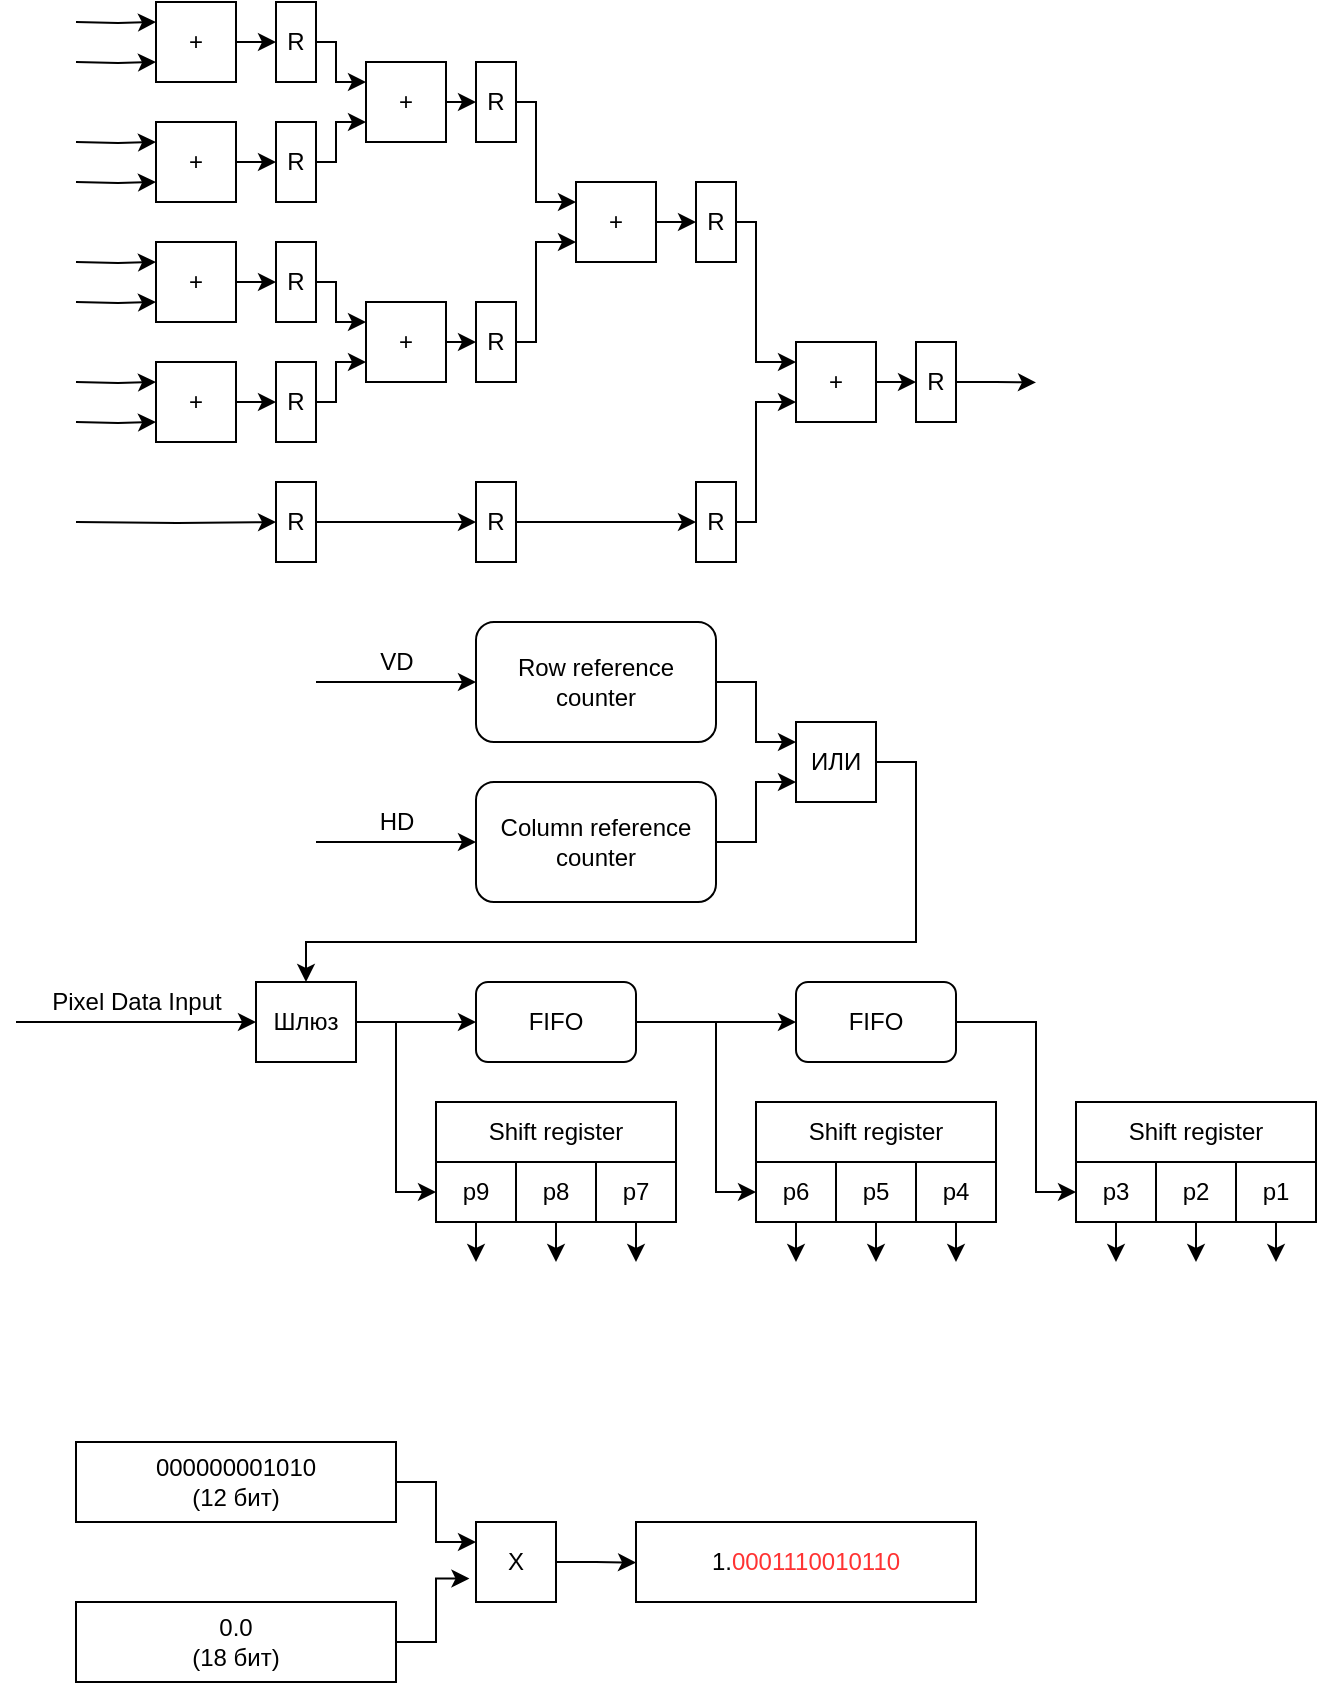 <mxfile version="14.6.13" type="device"><diagram id="Kc0Ky_fjU_h_sNgVRoRw" name="Page-1"><mxGraphModel dx="813" dy="426" grid="1" gridSize="10" guides="1" tooltips="1" connect="1" arrows="1" fold="1" page="1" pageScale="1" pageWidth="850" pageHeight="1100" math="0" shadow="0"><root><mxCell id="0"/><mxCell id="1" parent="0"/><mxCell id="FEkQx6cz0m7cVbZgrcC_-4" style="edgeStyle=orthogonalEdgeStyle;rounded=0;orthogonalLoop=1;jettySize=auto;html=1;exitX=0;exitY=0.5;exitDx=0;exitDy=0;startArrow=classic;startFill=1;endArrow=none;endFill=0;" edge="1" parent="1" source="FEkQx6cz0m7cVbZgrcC_-2"><mxGeometry relative="1" as="geometry"><mxPoint x="160" y="380" as="targetPoint"/></mxGeometry></mxCell><mxCell id="FEkQx6cz0m7cVbZgrcC_-8" style="edgeStyle=orthogonalEdgeStyle;rounded=0;orthogonalLoop=1;jettySize=auto;html=1;exitX=1;exitY=0.5;exitDx=0;exitDy=0;startArrow=none;startFill=0;endArrow=classic;endFill=1;entryX=0;entryY=0.25;entryDx=0;entryDy=0;" edge="1" parent="1" source="FEkQx6cz0m7cVbZgrcC_-2" target="FEkQx6cz0m7cVbZgrcC_-10"><mxGeometry relative="1" as="geometry"><mxPoint x="480" y="380" as="targetPoint"/><Array as="points"><mxPoint x="380" y="380"/><mxPoint x="380" y="410"/></Array></mxGeometry></mxCell><mxCell id="FEkQx6cz0m7cVbZgrcC_-2" value="Row reference counter" style="rounded=1;whiteSpace=wrap;html=1;" vertex="1" parent="1"><mxGeometry x="240" y="350" width="120" height="60" as="geometry"/></mxCell><mxCell id="FEkQx6cz0m7cVbZgrcC_-5" style="edgeStyle=orthogonalEdgeStyle;rounded=0;orthogonalLoop=1;jettySize=auto;html=1;exitX=0;exitY=0.5;exitDx=0;exitDy=0;startArrow=classic;startFill=1;endArrow=none;endFill=0;" edge="1" parent="1" source="FEkQx6cz0m7cVbZgrcC_-3"><mxGeometry relative="1" as="geometry"><mxPoint x="160" y="460" as="targetPoint"/></mxGeometry></mxCell><mxCell id="FEkQx6cz0m7cVbZgrcC_-9" style="edgeStyle=orthogonalEdgeStyle;rounded=0;orthogonalLoop=1;jettySize=auto;html=1;exitX=1;exitY=0.5;exitDx=0;exitDy=0;startArrow=none;startFill=0;endArrow=classic;endFill=1;entryX=0;entryY=0.75;entryDx=0;entryDy=0;" edge="1" parent="1" source="FEkQx6cz0m7cVbZgrcC_-3" target="FEkQx6cz0m7cVbZgrcC_-10"><mxGeometry relative="1" as="geometry"><mxPoint x="480" y="460" as="targetPoint"/></mxGeometry></mxCell><mxCell id="FEkQx6cz0m7cVbZgrcC_-3" value="Column reference counter" style="rounded=1;whiteSpace=wrap;html=1;" vertex="1" parent="1"><mxGeometry x="240" y="430" width="120" height="60" as="geometry"/></mxCell><mxCell id="FEkQx6cz0m7cVbZgrcC_-6" value="VD" style="text;html=1;align=center;verticalAlign=middle;resizable=0;points=[];autosize=1;strokeColor=none;" vertex="1" parent="1"><mxGeometry x="185" y="360" width="30" height="20" as="geometry"/></mxCell><mxCell id="FEkQx6cz0m7cVbZgrcC_-7" value="HD" style="text;html=1;align=center;verticalAlign=middle;resizable=0;points=[];autosize=1;strokeColor=none;" vertex="1" parent="1"><mxGeometry x="185" y="440" width="30" height="20" as="geometry"/></mxCell><mxCell id="FEkQx6cz0m7cVbZgrcC_-11" style="edgeStyle=orthogonalEdgeStyle;rounded=0;orthogonalLoop=1;jettySize=auto;html=1;exitX=1;exitY=0.5;exitDx=0;exitDy=0;startArrow=none;startFill=0;endArrow=classic;endFill=1;entryX=0.5;entryY=0;entryDx=0;entryDy=0;" edge="1" parent="1" source="FEkQx6cz0m7cVbZgrcC_-10" target="FEkQx6cz0m7cVbZgrcC_-48"><mxGeometry relative="1" as="geometry"><mxPoint x="400" y="345.143" as="targetPoint"/><Array as="points"><mxPoint x="460" y="420"/><mxPoint x="460" y="510"/><mxPoint x="155" y="510"/></Array></mxGeometry></mxCell><mxCell id="FEkQx6cz0m7cVbZgrcC_-10" value="ИЛИ" style="whiteSpace=wrap;html=1;aspect=fixed;" vertex="1" parent="1"><mxGeometry x="400" y="400" width="40" height="40" as="geometry"/></mxCell><mxCell id="FEkQx6cz0m7cVbZgrcC_-15" style="edgeStyle=orthogonalEdgeStyle;rounded=0;orthogonalLoop=1;jettySize=auto;html=1;exitX=1;exitY=0.5;exitDx=0;exitDy=0;entryX=0;entryY=0.5;entryDx=0;entryDy=0;startArrow=none;startFill=0;endArrow=classic;endFill=1;" edge="1" parent="1" source="FEkQx6cz0m7cVbZgrcC_-13" target="FEkQx6cz0m7cVbZgrcC_-14"><mxGeometry relative="1" as="geometry"/></mxCell><mxCell id="FEkQx6cz0m7cVbZgrcC_-44" style="edgeStyle=orthogonalEdgeStyle;rounded=0;orthogonalLoop=1;jettySize=auto;html=1;exitX=1;exitY=0.5;exitDx=0;exitDy=0;entryX=0;entryY=0.5;entryDx=0;entryDy=0;startArrow=none;startFill=0;endArrow=classic;endFill=1;" edge="1" parent="1" source="FEkQx6cz0m7cVbZgrcC_-13" target="FEkQx6cz0m7cVbZgrcC_-29"><mxGeometry relative="1" as="geometry"><Array as="points"><mxPoint x="360" y="550"/><mxPoint x="360" y="635"/></Array></mxGeometry></mxCell><mxCell id="FEkQx6cz0m7cVbZgrcC_-13" value="FIFO" style="rounded=1;whiteSpace=wrap;html=1;" vertex="1" parent="1"><mxGeometry x="240" y="530" width="80" height="40" as="geometry"/></mxCell><mxCell id="FEkQx6cz0m7cVbZgrcC_-16" style="edgeStyle=orthogonalEdgeStyle;rounded=0;orthogonalLoop=1;jettySize=auto;html=1;exitX=1;exitY=0.5;exitDx=0;exitDy=0;startArrow=none;startFill=0;endArrow=classic;endFill=1;entryX=0;entryY=0.75;entryDx=0;entryDy=0;" edge="1" parent="1" source="FEkQx6cz0m7cVbZgrcC_-14" target="FEkQx6cz0m7cVbZgrcC_-17"><mxGeometry relative="1" as="geometry"><mxPoint x="520" y="610" as="targetPoint"/><Array as="points"><mxPoint x="520" y="550"/><mxPoint x="520" y="635"/></Array></mxGeometry></mxCell><mxCell id="FEkQx6cz0m7cVbZgrcC_-14" value="FIFO" style="rounded=1;whiteSpace=wrap;html=1;" vertex="1" parent="1"><mxGeometry x="400" y="530" width="80" height="40" as="geometry"/></mxCell><mxCell id="FEkQx6cz0m7cVbZgrcC_-17" value="" style="rounded=0;whiteSpace=wrap;html=1;" vertex="1" parent="1"><mxGeometry x="540" y="590" width="120" height="60" as="geometry"/></mxCell><mxCell id="FEkQx6cz0m7cVbZgrcC_-22" value="" style="group" vertex="1" connectable="0" parent="1"><mxGeometry x="540" y="590" width="120" height="60" as="geometry"/></mxCell><mxCell id="FEkQx6cz0m7cVbZgrcC_-18" value="Shift register" style="rounded=0;whiteSpace=wrap;html=1;" vertex="1" parent="FEkQx6cz0m7cVbZgrcC_-22"><mxGeometry width="120" height="30" as="geometry"/></mxCell><mxCell id="FEkQx6cz0m7cVbZgrcC_-19" value="p3" style="rounded=0;whiteSpace=wrap;html=1;" vertex="1" parent="FEkQx6cz0m7cVbZgrcC_-22"><mxGeometry y="30" width="40" height="30" as="geometry"/></mxCell><mxCell id="FEkQx6cz0m7cVbZgrcC_-20" value="p2" style="rounded=0;whiteSpace=wrap;html=1;" vertex="1" parent="FEkQx6cz0m7cVbZgrcC_-22"><mxGeometry x="40" y="30" width="40" height="30" as="geometry"/></mxCell><mxCell id="FEkQx6cz0m7cVbZgrcC_-21" value="p1" style="rounded=0;whiteSpace=wrap;html=1;" vertex="1" parent="FEkQx6cz0m7cVbZgrcC_-22"><mxGeometry x="80" y="30" width="40" height="30" as="geometry"/></mxCell><mxCell id="FEkQx6cz0m7cVbZgrcC_-23" style="edgeStyle=orthogonalEdgeStyle;rounded=0;orthogonalLoop=1;jettySize=auto;html=1;exitX=0.5;exitY=1;exitDx=0;exitDy=0;startArrow=none;startFill=0;endArrow=classic;endFill=1;" edge="1" parent="1" source="FEkQx6cz0m7cVbZgrcC_-19"><mxGeometry relative="1" as="geometry"><mxPoint x="560" y="670" as="targetPoint"/></mxGeometry></mxCell><mxCell id="FEkQx6cz0m7cVbZgrcC_-24" style="edgeStyle=orthogonalEdgeStyle;rounded=0;orthogonalLoop=1;jettySize=auto;html=1;exitX=0.5;exitY=1;exitDx=0;exitDy=0;startArrow=none;startFill=0;endArrow=classic;endFill=1;" edge="1" parent="1" source="FEkQx6cz0m7cVbZgrcC_-20"><mxGeometry relative="1" as="geometry"><mxPoint x="600" y="670" as="targetPoint"/></mxGeometry></mxCell><mxCell id="FEkQx6cz0m7cVbZgrcC_-25" style="edgeStyle=orthogonalEdgeStyle;rounded=0;orthogonalLoop=1;jettySize=auto;html=1;exitX=0.5;exitY=1;exitDx=0;exitDy=0;startArrow=none;startFill=0;endArrow=classic;endFill=1;" edge="1" parent="1" source="FEkQx6cz0m7cVbZgrcC_-21"><mxGeometry relative="1" as="geometry"><mxPoint x="640" y="670" as="targetPoint"/></mxGeometry></mxCell><mxCell id="FEkQx6cz0m7cVbZgrcC_-26" value="" style="rounded=0;whiteSpace=wrap;html=1;" vertex="1" parent="1"><mxGeometry x="380" y="590" width="120" height="60" as="geometry"/></mxCell><mxCell id="FEkQx6cz0m7cVbZgrcC_-27" value="" style="group" vertex="1" connectable="0" parent="1"><mxGeometry x="380" y="590" width="120" height="60" as="geometry"/></mxCell><mxCell id="FEkQx6cz0m7cVbZgrcC_-28" value="Shift register" style="rounded=0;whiteSpace=wrap;html=1;" vertex="1" parent="FEkQx6cz0m7cVbZgrcC_-27"><mxGeometry width="120" height="30" as="geometry"/></mxCell><mxCell id="FEkQx6cz0m7cVbZgrcC_-29" value="p6" style="rounded=0;whiteSpace=wrap;html=1;" vertex="1" parent="FEkQx6cz0m7cVbZgrcC_-27"><mxGeometry y="30" width="40" height="30" as="geometry"/></mxCell><mxCell id="FEkQx6cz0m7cVbZgrcC_-30" value="p5" style="rounded=0;whiteSpace=wrap;html=1;" vertex="1" parent="FEkQx6cz0m7cVbZgrcC_-27"><mxGeometry x="40" y="30" width="40" height="30" as="geometry"/></mxCell><mxCell id="FEkQx6cz0m7cVbZgrcC_-31" value="p4" style="rounded=0;whiteSpace=wrap;html=1;" vertex="1" parent="FEkQx6cz0m7cVbZgrcC_-27"><mxGeometry x="80" y="30" width="40" height="30" as="geometry"/></mxCell><mxCell id="FEkQx6cz0m7cVbZgrcC_-32" style="edgeStyle=orthogonalEdgeStyle;rounded=0;orthogonalLoop=1;jettySize=auto;html=1;exitX=0.5;exitY=1;exitDx=0;exitDy=0;startArrow=none;startFill=0;endArrow=classic;endFill=1;" edge="1" parent="1" source="FEkQx6cz0m7cVbZgrcC_-29"><mxGeometry relative="1" as="geometry"><mxPoint x="400" y="670" as="targetPoint"/></mxGeometry></mxCell><mxCell id="FEkQx6cz0m7cVbZgrcC_-33" style="edgeStyle=orthogonalEdgeStyle;rounded=0;orthogonalLoop=1;jettySize=auto;html=1;exitX=0.5;exitY=1;exitDx=0;exitDy=0;startArrow=none;startFill=0;endArrow=classic;endFill=1;" edge="1" parent="1" source="FEkQx6cz0m7cVbZgrcC_-30"><mxGeometry relative="1" as="geometry"><mxPoint x="440" y="670" as="targetPoint"/></mxGeometry></mxCell><mxCell id="FEkQx6cz0m7cVbZgrcC_-34" style="edgeStyle=orthogonalEdgeStyle;rounded=0;orthogonalLoop=1;jettySize=auto;html=1;exitX=0.5;exitY=1;exitDx=0;exitDy=0;startArrow=none;startFill=0;endArrow=classic;endFill=1;" edge="1" parent="1" source="FEkQx6cz0m7cVbZgrcC_-31"><mxGeometry relative="1" as="geometry"><mxPoint x="480" y="670" as="targetPoint"/></mxGeometry></mxCell><mxCell id="FEkQx6cz0m7cVbZgrcC_-35" value="" style="rounded=0;whiteSpace=wrap;html=1;" vertex="1" parent="1"><mxGeometry x="220" y="590" width="120" height="60" as="geometry"/></mxCell><mxCell id="FEkQx6cz0m7cVbZgrcC_-36" value="" style="group" vertex="1" connectable="0" parent="1"><mxGeometry x="220" y="590" width="120" height="60" as="geometry"/></mxCell><mxCell id="FEkQx6cz0m7cVbZgrcC_-37" value="Shift register" style="rounded=0;whiteSpace=wrap;html=1;" vertex="1" parent="FEkQx6cz0m7cVbZgrcC_-36"><mxGeometry width="120" height="30" as="geometry"/></mxCell><mxCell id="FEkQx6cz0m7cVbZgrcC_-38" value="p9" style="rounded=0;whiteSpace=wrap;html=1;" vertex="1" parent="FEkQx6cz0m7cVbZgrcC_-36"><mxGeometry y="30" width="40" height="30" as="geometry"/></mxCell><mxCell id="FEkQx6cz0m7cVbZgrcC_-39" value="p8" style="rounded=0;whiteSpace=wrap;html=1;" vertex="1" parent="FEkQx6cz0m7cVbZgrcC_-36"><mxGeometry x="40" y="30" width="40" height="30" as="geometry"/></mxCell><mxCell id="FEkQx6cz0m7cVbZgrcC_-40" value="p7" style="rounded=0;whiteSpace=wrap;html=1;" vertex="1" parent="FEkQx6cz0m7cVbZgrcC_-36"><mxGeometry x="80" y="30" width="40" height="30" as="geometry"/></mxCell><mxCell id="FEkQx6cz0m7cVbZgrcC_-41" style="edgeStyle=orthogonalEdgeStyle;rounded=0;orthogonalLoop=1;jettySize=auto;html=1;exitX=0.5;exitY=1;exitDx=0;exitDy=0;startArrow=none;startFill=0;endArrow=classic;endFill=1;" edge="1" parent="1" source="FEkQx6cz0m7cVbZgrcC_-38"><mxGeometry relative="1" as="geometry"><mxPoint x="240" y="670" as="targetPoint"/></mxGeometry></mxCell><mxCell id="FEkQx6cz0m7cVbZgrcC_-42" style="edgeStyle=orthogonalEdgeStyle;rounded=0;orthogonalLoop=1;jettySize=auto;html=1;exitX=0.5;exitY=1;exitDx=0;exitDy=0;startArrow=none;startFill=0;endArrow=classic;endFill=1;" edge="1" parent="1" source="FEkQx6cz0m7cVbZgrcC_-39"><mxGeometry relative="1" as="geometry"><mxPoint x="280" y="670" as="targetPoint"/></mxGeometry></mxCell><mxCell id="FEkQx6cz0m7cVbZgrcC_-43" style="edgeStyle=orthogonalEdgeStyle;rounded=0;orthogonalLoop=1;jettySize=auto;html=1;exitX=0.5;exitY=1;exitDx=0;exitDy=0;startArrow=none;startFill=0;endArrow=classic;endFill=1;" edge="1" parent="1" source="FEkQx6cz0m7cVbZgrcC_-40"><mxGeometry relative="1" as="geometry"><mxPoint x="320" y="670" as="targetPoint"/></mxGeometry></mxCell><mxCell id="FEkQx6cz0m7cVbZgrcC_-45" value="" style="endArrow=classic;html=1;entryX=0;entryY=0.5;entryDx=0;entryDy=0;" edge="1" parent="1" target="FEkQx6cz0m7cVbZgrcC_-13"><mxGeometry width="50" height="50" relative="1" as="geometry"><mxPoint x="170" y="550" as="sourcePoint"/><mxPoint x="290" y="560" as="targetPoint"/></mxGeometry></mxCell><mxCell id="FEkQx6cz0m7cVbZgrcC_-46" value="" style="endArrow=classic;html=1;entryX=0;entryY=0.5;entryDx=0;entryDy=0;rounded=0;" edge="1" parent="1" target="FEkQx6cz0m7cVbZgrcC_-38"><mxGeometry width="50" height="50" relative="1" as="geometry"><mxPoint x="200" y="550" as="sourcePoint"/><mxPoint x="290" y="560" as="targetPoint"/><Array as="points"><mxPoint x="200" y="635"/></Array></mxGeometry></mxCell><mxCell id="FEkQx6cz0m7cVbZgrcC_-47" value="Pixel Data Input" style="text;html=1;align=center;verticalAlign=middle;resizable=0;points=[];autosize=1;strokeColor=none;" vertex="1" parent="1"><mxGeometry x="20" y="530" width="100" height="20" as="geometry"/></mxCell><mxCell id="FEkQx6cz0m7cVbZgrcC_-48" value="Шлюз" style="rounded=0;whiteSpace=wrap;html=1;" vertex="1" parent="1"><mxGeometry x="130" y="530" width="50" height="40" as="geometry"/></mxCell><mxCell id="FEkQx6cz0m7cVbZgrcC_-49" value="" style="endArrow=classic;html=1;entryX=0;entryY=0.5;entryDx=0;entryDy=0;" edge="1" parent="1" target="FEkQx6cz0m7cVbZgrcC_-48"><mxGeometry width="50" height="50" relative="1" as="geometry"><mxPoint x="10" y="550" as="sourcePoint"/><mxPoint x="280" y="480" as="targetPoint"/></mxGeometry></mxCell><mxCell id="FEkQx6cz0m7cVbZgrcC_-54" style="edgeStyle=orthogonalEdgeStyle;rounded=0;orthogonalLoop=1;jettySize=auto;html=1;exitX=0;exitY=0.25;exitDx=0;exitDy=0;startArrow=none;startFill=0;endArrow=classic;endFill=1;entryX=0;entryY=0.25;entryDx=0;entryDy=0;" edge="1" parent="1" target="FEkQx6cz0m7cVbZgrcC_-50"><mxGeometry relative="1" as="geometry"><mxPoint x="40" y="50" as="sourcePoint"/></mxGeometry></mxCell><mxCell id="FEkQx6cz0m7cVbZgrcC_-55" style="edgeStyle=orthogonalEdgeStyle;rounded=0;orthogonalLoop=1;jettySize=auto;html=1;exitX=0;exitY=0.75;exitDx=0;exitDy=0;startArrow=none;startFill=0;endArrow=classic;endFill=1;entryX=0;entryY=0.75;entryDx=0;entryDy=0;" edge="1" parent="1" target="FEkQx6cz0m7cVbZgrcC_-50"><mxGeometry relative="1" as="geometry"><mxPoint x="40" y="70" as="sourcePoint"/></mxGeometry></mxCell><mxCell id="FEkQx6cz0m7cVbZgrcC_-64" style="edgeStyle=orthogonalEdgeStyle;rounded=0;orthogonalLoop=1;jettySize=auto;html=1;exitX=1;exitY=0.5;exitDx=0;exitDy=0;startArrow=none;startFill=0;endArrow=classic;endFill=1;entryX=0;entryY=0.5;entryDx=0;entryDy=0;" edge="1" parent="1" source="FEkQx6cz0m7cVbZgrcC_-50" target="FEkQx6cz0m7cVbZgrcC_-65"><mxGeometry relative="1" as="geometry"><mxPoint x="140" y="60" as="targetPoint"/></mxGeometry></mxCell><mxCell id="FEkQx6cz0m7cVbZgrcC_-50" value="+" style="rounded=0;whiteSpace=wrap;html=1;" vertex="1" parent="1"><mxGeometry x="80" y="40" width="40" height="40" as="geometry"/></mxCell><mxCell id="FEkQx6cz0m7cVbZgrcC_-58" style="edgeStyle=orthogonalEdgeStyle;rounded=0;orthogonalLoop=1;jettySize=auto;html=1;exitX=0;exitY=0.25;exitDx=0;exitDy=0;startArrow=none;startFill=0;endArrow=classic;endFill=1;entryX=0;entryY=0.25;entryDx=0;entryDy=0;" edge="1" parent="1" target="FEkQx6cz0m7cVbZgrcC_-51"><mxGeometry relative="1" as="geometry"><mxPoint x="40" y="110" as="sourcePoint"/></mxGeometry></mxCell><mxCell id="FEkQx6cz0m7cVbZgrcC_-59" style="edgeStyle=orthogonalEdgeStyle;rounded=0;orthogonalLoop=1;jettySize=auto;html=1;exitX=0;exitY=0.75;exitDx=0;exitDy=0;startArrow=none;startFill=0;endArrow=classic;endFill=1;entryX=0;entryY=0.75;entryDx=0;entryDy=0;" edge="1" parent="1" target="FEkQx6cz0m7cVbZgrcC_-51"><mxGeometry relative="1" as="geometry"><mxPoint x="40" y="130" as="sourcePoint"/></mxGeometry></mxCell><mxCell id="FEkQx6cz0m7cVbZgrcC_-71" style="edgeStyle=orthogonalEdgeStyle;rounded=0;orthogonalLoop=1;jettySize=auto;html=1;exitX=1;exitY=0.5;exitDx=0;exitDy=0;entryX=0;entryY=0.5;entryDx=0;entryDy=0;startArrow=none;startFill=0;endArrow=classic;endFill=1;" edge="1" parent="1" source="FEkQx6cz0m7cVbZgrcC_-51" target="FEkQx6cz0m7cVbZgrcC_-66"><mxGeometry relative="1" as="geometry"/></mxCell><mxCell id="FEkQx6cz0m7cVbZgrcC_-51" value="+" style="rounded=0;whiteSpace=wrap;html=1;" vertex="1" parent="1"><mxGeometry x="80" y="100" width="40" height="40" as="geometry"/></mxCell><mxCell id="FEkQx6cz0m7cVbZgrcC_-60" style="edgeStyle=orthogonalEdgeStyle;rounded=0;orthogonalLoop=1;jettySize=auto;html=1;exitX=0;exitY=0.25;exitDx=0;exitDy=0;startArrow=none;startFill=0;endArrow=classic;endFill=1;entryX=0;entryY=0.25;entryDx=0;entryDy=0;" edge="1" parent="1" target="FEkQx6cz0m7cVbZgrcC_-52"><mxGeometry relative="1" as="geometry"><mxPoint x="40" y="170" as="sourcePoint"/></mxGeometry></mxCell><mxCell id="FEkQx6cz0m7cVbZgrcC_-61" style="edgeStyle=orthogonalEdgeStyle;rounded=0;orthogonalLoop=1;jettySize=auto;html=1;exitX=0;exitY=0.75;exitDx=0;exitDy=0;startArrow=none;startFill=0;endArrow=classic;endFill=1;entryX=0;entryY=0.75;entryDx=0;entryDy=0;" edge="1" parent="1" target="FEkQx6cz0m7cVbZgrcC_-52"><mxGeometry relative="1" as="geometry"><mxPoint x="40" y="190" as="sourcePoint"/></mxGeometry></mxCell><mxCell id="FEkQx6cz0m7cVbZgrcC_-72" style="edgeStyle=orthogonalEdgeStyle;rounded=0;orthogonalLoop=1;jettySize=auto;html=1;exitX=1;exitY=0.5;exitDx=0;exitDy=0;entryX=0;entryY=0.5;entryDx=0;entryDy=0;startArrow=none;startFill=0;endArrow=classic;endFill=1;" edge="1" parent="1" source="FEkQx6cz0m7cVbZgrcC_-52" target="FEkQx6cz0m7cVbZgrcC_-67"><mxGeometry relative="1" as="geometry"/></mxCell><mxCell id="FEkQx6cz0m7cVbZgrcC_-52" value="+" style="rounded=0;whiteSpace=wrap;html=1;" vertex="1" parent="1"><mxGeometry x="80" y="160" width="40" height="40" as="geometry"/></mxCell><mxCell id="FEkQx6cz0m7cVbZgrcC_-62" style="edgeStyle=orthogonalEdgeStyle;rounded=0;orthogonalLoop=1;jettySize=auto;html=1;exitX=0;exitY=0.25;exitDx=0;exitDy=0;startArrow=none;startFill=0;endArrow=classic;endFill=1;entryX=0;entryY=0.25;entryDx=0;entryDy=0;" edge="1" parent="1" target="FEkQx6cz0m7cVbZgrcC_-53"><mxGeometry relative="1" as="geometry"><mxPoint x="40" y="230" as="sourcePoint"/></mxGeometry></mxCell><mxCell id="FEkQx6cz0m7cVbZgrcC_-63" style="edgeStyle=orthogonalEdgeStyle;rounded=0;orthogonalLoop=1;jettySize=auto;html=1;exitX=0;exitY=0.75;exitDx=0;exitDy=0;startArrow=none;startFill=0;endArrow=classic;endFill=1;entryX=0;entryY=0.75;entryDx=0;entryDy=0;" edge="1" parent="1" target="FEkQx6cz0m7cVbZgrcC_-53"><mxGeometry relative="1" as="geometry"><mxPoint x="40" y="250" as="sourcePoint"/></mxGeometry></mxCell><mxCell id="FEkQx6cz0m7cVbZgrcC_-74" style="edgeStyle=orthogonalEdgeStyle;rounded=0;orthogonalLoop=1;jettySize=auto;html=1;exitX=1;exitY=0.5;exitDx=0;exitDy=0;entryX=0;entryY=0.5;entryDx=0;entryDy=0;startArrow=none;startFill=0;endArrow=classic;endFill=1;" edge="1" parent="1" source="FEkQx6cz0m7cVbZgrcC_-53" target="FEkQx6cz0m7cVbZgrcC_-68"><mxGeometry relative="1" as="geometry"/></mxCell><mxCell id="FEkQx6cz0m7cVbZgrcC_-53" value="+" style="rounded=0;whiteSpace=wrap;html=1;" vertex="1" parent="1"><mxGeometry x="80" y="220" width="40" height="40" as="geometry"/></mxCell><mxCell id="FEkQx6cz0m7cVbZgrcC_-91" style="edgeStyle=orthogonalEdgeStyle;rounded=0;orthogonalLoop=1;jettySize=auto;html=1;exitX=1;exitY=0.5;exitDx=0;exitDy=0;entryX=0;entryY=0.25;entryDx=0;entryDy=0;startArrow=none;startFill=0;endArrow=classic;endFill=1;" edge="1" parent="1" source="FEkQx6cz0m7cVbZgrcC_-65" target="FEkQx6cz0m7cVbZgrcC_-78"><mxGeometry relative="1" as="geometry"><Array as="points"><mxPoint x="170" y="60"/><mxPoint x="170" y="80"/></Array></mxGeometry></mxCell><mxCell id="FEkQx6cz0m7cVbZgrcC_-65" value="R" style="whiteSpace=wrap;html=1;" vertex="1" parent="1"><mxGeometry x="140" y="40" width="20" height="40" as="geometry"/></mxCell><mxCell id="FEkQx6cz0m7cVbZgrcC_-90" style="edgeStyle=orthogonalEdgeStyle;rounded=0;orthogonalLoop=1;jettySize=auto;html=1;exitX=1;exitY=0.5;exitDx=0;exitDy=0;entryX=0;entryY=0.75;entryDx=0;entryDy=0;startArrow=none;startFill=0;endArrow=classic;endFill=1;" edge="1" parent="1" source="FEkQx6cz0m7cVbZgrcC_-66" target="FEkQx6cz0m7cVbZgrcC_-78"><mxGeometry relative="1" as="geometry"><Array as="points"><mxPoint x="170" y="120"/><mxPoint x="170" y="100"/></Array></mxGeometry></mxCell><mxCell id="FEkQx6cz0m7cVbZgrcC_-66" value="R" style="whiteSpace=wrap;html=1;" vertex="1" parent="1"><mxGeometry x="140" y="100" width="20" height="40" as="geometry"/></mxCell><mxCell id="FEkQx6cz0m7cVbZgrcC_-89" style="edgeStyle=orthogonalEdgeStyle;rounded=0;orthogonalLoop=1;jettySize=auto;html=1;exitX=1;exitY=0.5;exitDx=0;exitDy=0;entryX=0;entryY=0.25;entryDx=0;entryDy=0;startArrow=none;startFill=0;endArrow=classic;endFill=1;" edge="1" parent="1" source="FEkQx6cz0m7cVbZgrcC_-67" target="FEkQx6cz0m7cVbZgrcC_-81"><mxGeometry relative="1" as="geometry"><Array as="points"><mxPoint x="170" y="180"/><mxPoint x="170" y="200"/></Array></mxGeometry></mxCell><mxCell id="FEkQx6cz0m7cVbZgrcC_-67" value="R" style="whiteSpace=wrap;html=1;" vertex="1" parent="1"><mxGeometry x="140" y="160" width="20" height="40" as="geometry"/></mxCell><mxCell id="FEkQx6cz0m7cVbZgrcC_-88" style="edgeStyle=orthogonalEdgeStyle;rounded=0;orthogonalLoop=1;jettySize=auto;html=1;exitX=1;exitY=0.5;exitDx=0;exitDy=0;entryX=0;entryY=0.75;entryDx=0;entryDy=0;startArrow=none;startFill=0;endArrow=classic;endFill=1;" edge="1" parent="1" source="FEkQx6cz0m7cVbZgrcC_-68" target="FEkQx6cz0m7cVbZgrcC_-81"><mxGeometry relative="1" as="geometry"><Array as="points"><mxPoint x="170" y="240"/><mxPoint x="170" y="220"/></Array></mxGeometry></mxCell><mxCell id="FEkQx6cz0m7cVbZgrcC_-68" value="R" style="whiteSpace=wrap;html=1;" vertex="1" parent="1"><mxGeometry x="140" y="220" width="20" height="40" as="geometry"/></mxCell><mxCell id="FEkQx6cz0m7cVbZgrcC_-70" style="edgeStyle=orthogonalEdgeStyle;rounded=0;orthogonalLoop=1;jettySize=auto;html=1;exitX=0;exitY=0.5;exitDx=0;exitDy=0;startArrow=none;startFill=0;endArrow=classic;endFill=1;entryX=0;entryY=0.5;entryDx=0;entryDy=0;" edge="1" parent="1" target="FEkQx6cz0m7cVbZgrcC_-69"><mxGeometry relative="1" as="geometry"><mxPoint x="40" y="300" as="sourcePoint"/></mxGeometry></mxCell><mxCell id="FEkQx6cz0m7cVbZgrcC_-87" style="edgeStyle=orthogonalEdgeStyle;rounded=0;orthogonalLoop=1;jettySize=auto;html=1;exitX=1;exitY=0.5;exitDx=0;exitDy=0;entryX=0;entryY=0.5;entryDx=0;entryDy=0;startArrow=none;startFill=0;endArrow=classic;endFill=1;" edge="1" parent="1" source="FEkQx6cz0m7cVbZgrcC_-69" target="FEkQx6cz0m7cVbZgrcC_-86"><mxGeometry relative="1" as="geometry"/></mxCell><mxCell id="FEkQx6cz0m7cVbZgrcC_-69" value="R" style="whiteSpace=wrap;html=1;" vertex="1" parent="1"><mxGeometry x="140" y="280" width="20" height="40" as="geometry"/></mxCell><mxCell id="FEkQx6cz0m7cVbZgrcC_-77" style="edgeStyle=orthogonalEdgeStyle;rounded=0;orthogonalLoop=1;jettySize=auto;html=1;exitX=1;exitY=0.5;exitDx=0;exitDy=0;startArrow=none;startFill=0;endArrow=classic;endFill=1;entryX=0;entryY=0.5;entryDx=0;entryDy=0;" edge="1" parent="1" source="FEkQx6cz0m7cVbZgrcC_-78" target="FEkQx6cz0m7cVbZgrcC_-79"><mxGeometry relative="1" as="geometry"><mxPoint x="245" y="90" as="targetPoint"/></mxGeometry></mxCell><mxCell id="FEkQx6cz0m7cVbZgrcC_-78" value="+" style="rounded=0;whiteSpace=wrap;html=1;" vertex="1" parent="1"><mxGeometry x="185" y="70" width="40" height="40" as="geometry"/></mxCell><mxCell id="FEkQx6cz0m7cVbZgrcC_-95" style="edgeStyle=orthogonalEdgeStyle;rounded=0;orthogonalLoop=1;jettySize=auto;html=1;exitX=1;exitY=0.5;exitDx=0;exitDy=0;entryX=0;entryY=0.25;entryDx=0;entryDy=0;startArrow=none;startFill=0;endArrow=classic;endFill=1;" edge="1" parent="1" source="FEkQx6cz0m7cVbZgrcC_-79" target="FEkQx6cz0m7cVbZgrcC_-93"><mxGeometry relative="1" as="geometry"><Array as="points"><mxPoint x="270" y="90"/><mxPoint x="270" y="140"/></Array></mxGeometry></mxCell><mxCell id="FEkQx6cz0m7cVbZgrcC_-79" value="R" style="whiteSpace=wrap;html=1;" vertex="1" parent="1"><mxGeometry x="240" y="70" width="20" height="40" as="geometry"/></mxCell><mxCell id="FEkQx6cz0m7cVbZgrcC_-80" style="edgeStyle=orthogonalEdgeStyle;rounded=0;orthogonalLoop=1;jettySize=auto;html=1;exitX=1;exitY=0.5;exitDx=0;exitDy=0;startArrow=none;startFill=0;endArrow=classic;endFill=1;entryX=0;entryY=0.5;entryDx=0;entryDy=0;" edge="1" parent="1" source="FEkQx6cz0m7cVbZgrcC_-81" target="FEkQx6cz0m7cVbZgrcC_-82"><mxGeometry relative="1" as="geometry"><mxPoint x="245" y="210" as="targetPoint"/></mxGeometry></mxCell><mxCell id="FEkQx6cz0m7cVbZgrcC_-81" value="+" style="rounded=0;whiteSpace=wrap;html=1;" vertex="1" parent="1"><mxGeometry x="185" y="190" width="40" height="40" as="geometry"/></mxCell><mxCell id="FEkQx6cz0m7cVbZgrcC_-96" style="edgeStyle=orthogonalEdgeStyle;rounded=0;orthogonalLoop=1;jettySize=auto;html=1;exitX=1;exitY=0.5;exitDx=0;exitDy=0;startArrow=none;startFill=0;endArrow=classic;endFill=1;entryX=0;entryY=0.75;entryDx=0;entryDy=0;" edge="1" parent="1" source="FEkQx6cz0m7cVbZgrcC_-82" target="FEkQx6cz0m7cVbZgrcC_-93"><mxGeometry relative="1" as="geometry"><mxPoint x="280" y="170" as="targetPoint"/><Array as="points"><mxPoint x="270" y="210"/><mxPoint x="270" y="160"/></Array></mxGeometry></mxCell><mxCell id="FEkQx6cz0m7cVbZgrcC_-82" value="R" style="whiteSpace=wrap;html=1;" vertex="1" parent="1"><mxGeometry x="240" y="190" width="20" height="40" as="geometry"/></mxCell><mxCell id="FEkQx6cz0m7cVbZgrcC_-98" style="edgeStyle=orthogonalEdgeStyle;rounded=0;orthogonalLoop=1;jettySize=auto;html=1;exitX=1;exitY=0.5;exitDx=0;exitDy=0;entryX=0;entryY=0.5;entryDx=0;entryDy=0;startArrow=none;startFill=0;endArrow=classic;endFill=1;" edge="1" parent="1" source="FEkQx6cz0m7cVbZgrcC_-86" target="FEkQx6cz0m7cVbZgrcC_-97"><mxGeometry relative="1" as="geometry"/></mxCell><mxCell id="FEkQx6cz0m7cVbZgrcC_-86" value="R" style="whiteSpace=wrap;html=1;" vertex="1" parent="1"><mxGeometry x="240" y="280" width="20" height="40" as="geometry"/></mxCell><mxCell id="FEkQx6cz0m7cVbZgrcC_-92" style="edgeStyle=orthogonalEdgeStyle;rounded=0;orthogonalLoop=1;jettySize=auto;html=1;exitX=1;exitY=0.5;exitDx=0;exitDy=0;startArrow=none;startFill=0;endArrow=classic;endFill=1;entryX=0;entryY=0.5;entryDx=0;entryDy=0;" edge="1" parent="1" source="FEkQx6cz0m7cVbZgrcC_-93" target="FEkQx6cz0m7cVbZgrcC_-94"><mxGeometry relative="1" as="geometry"><mxPoint x="350" y="150" as="targetPoint"/></mxGeometry></mxCell><mxCell id="FEkQx6cz0m7cVbZgrcC_-93" value="+" style="rounded=0;whiteSpace=wrap;html=1;" vertex="1" parent="1"><mxGeometry x="290" y="130" width="40" height="40" as="geometry"/></mxCell><mxCell id="FEkQx6cz0m7cVbZgrcC_-102" style="edgeStyle=orthogonalEdgeStyle;rounded=0;orthogonalLoop=1;jettySize=auto;html=1;exitX=1;exitY=0.5;exitDx=0;exitDy=0;entryX=0;entryY=0.25;entryDx=0;entryDy=0;startArrow=none;startFill=0;endArrow=classic;endFill=1;" edge="1" parent="1" source="FEkQx6cz0m7cVbZgrcC_-94" target="FEkQx6cz0m7cVbZgrcC_-100"><mxGeometry relative="1" as="geometry"><Array as="points"><mxPoint x="380" y="150"/><mxPoint x="380" y="220"/></Array></mxGeometry></mxCell><mxCell id="FEkQx6cz0m7cVbZgrcC_-94" value="R" style="whiteSpace=wrap;html=1;" vertex="1" parent="1"><mxGeometry x="350" y="130" width="20" height="40" as="geometry"/></mxCell><mxCell id="FEkQx6cz0m7cVbZgrcC_-103" style="edgeStyle=orthogonalEdgeStyle;rounded=0;orthogonalLoop=1;jettySize=auto;html=1;exitX=1;exitY=0.5;exitDx=0;exitDy=0;entryX=0;entryY=0.75;entryDx=0;entryDy=0;startArrow=none;startFill=0;endArrow=classic;endFill=1;" edge="1" parent="1" source="FEkQx6cz0m7cVbZgrcC_-97" target="FEkQx6cz0m7cVbZgrcC_-100"><mxGeometry relative="1" as="geometry"><Array as="points"><mxPoint x="380" y="300"/><mxPoint x="380" y="240"/></Array></mxGeometry></mxCell><mxCell id="FEkQx6cz0m7cVbZgrcC_-97" value="R" style="whiteSpace=wrap;html=1;" vertex="1" parent="1"><mxGeometry x="350" y="280" width="20" height="40" as="geometry"/></mxCell><mxCell id="FEkQx6cz0m7cVbZgrcC_-99" style="edgeStyle=orthogonalEdgeStyle;rounded=0;orthogonalLoop=1;jettySize=auto;html=1;exitX=1;exitY=0.5;exitDx=0;exitDy=0;startArrow=none;startFill=0;endArrow=classic;endFill=1;entryX=0;entryY=0.5;entryDx=0;entryDy=0;" edge="1" parent="1" source="FEkQx6cz0m7cVbZgrcC_-100" target="FEkQx6cz0m7cVbZgrcC_-101"><mxGeometry relative="1" as="geometry"><mxPoint x="460" y="230" as="targetPoint"/></mxGeometry></mxCell><mxCell id="FEkQx6cz0m7cVbZgrcC_-100" value="+" style="rounded=0;whiteSpace=wrap;html=1;" vertex="1" parent="1"><mxGeometry x="400" y="210" width="40" height="40" as="geometry"/></mxCell><mxCell id="FEkQx6cz0m7cVbZgrcC_-104" style="edgeStyle=orthogonalEdgeStyle;rounded=0;orthogonalLoop=1;jettySize=auto;html=1;exitX=1;exitY=0.5;exitDx=0;exitDy=0;startArrow=none;startFill=0;endArrow=classic;endFill=1;" edge="1" parent="1" source="FEkQx6cz0m7cVbZgrcC_-101"><mxGeometry relative="1" as="geometry"><mxPoint x="520" y="230.238" as="targetPoint"/></mxGeometry></mxCell><mxCell id="FEkQx6cz0m7cVbZgrcC_-101" value="R" style="whiteSpace=wrap;html=1;" vertex="1" parent="1"><mxGeometry x="460" y="210" width="20" height="40" as="geometry"/></mxCell><mxCell id="FEkQx6cz0m7cVbZgrcC_-110" style="edgeStyle=orthogonalEdgeStyle;rounded=0;orthogonalLoop=1;jettySize=auto;html=1;exitX=1;exitY=0.5;exitDx=0;exitDy=0;entryX=0;entryY=0.25;entryDx=0;entryDy=0;startArrow=none;startFill=0;endArrow=classic;endFill=1;" edge="1" parent="1" source="FEkQx6cz0m7cVbZgrcC_-105" target="FEkQx6cz0m7cVbZgrcC_-109"><mxGeometry relative="1" as="geometry"/></mxCell><mxCell id="FEkQx6cz0m7cVbZgrcC_-105" value="000000001010&lt;br&gt;(12 бит)" style="rounded=0;whiteSpace=wrap;html=1;" vertex="1" parent="1"><mxGeometry x="40" y="760" width="160" height="40" as="geometry"/></mxCell><mxCell id="FEkQx6cz0m7cVbZgrcC_-111" style="edgeStyle=orthogonalEdgeStyle;rounded=0;orthogonalLoop=1;jettySize=auto;html=1;exitX=1;exitY=0.5;exitDx=0;exitDy=0;entryX=-0.082;entryY=0.707;entryDx=0;entryDy=0;entryPerimeter=0;startArrow=none;startFill=0;endArrow=classic;endFill=1;" edge="1" parent="1" source="FEkQx6cz0m7cVbZgrcC_-106" target="FEkQx6cz0m7cVbZgrcC_-109"><mxGeometry relative="1" as="geometry"/></mxCell><mxCell id="FEkQx6cz0m7cVbZgrcC_-106" value="0.0&lt;br&gt;(18&amp;nbsp;бит)" style="rounded=0;whiteSpace=wrap;html=1;" vertex="1" parent="1"><mxGeometry x="40" y="840" width="160" height="40" as="geometry"/></mxCell><mxCell id="FEkQx6cz0m7cVbZgrcC_-112" style="edgeStyle=orthogonalEdgeStyle;rounded=0;orthogonalLoop=1;jettySize=auto;html=1;exitX=1;exitY=0.5;exitDx=0;exitDy=0;startArrow=none;startFill=0;endArrow=classic;endFill=1;" edge="1" parent="1" source="FEkQx6cz0m7cVbZgrcC_-109"><mxGeometry relative="1" as="geometry"><mxPoint x="320" y="820.286" as="targetPoint"/></mxGeometry></mxCell><mxCell id="FEkQx6cz0m7cVbZgrcC_-109" value="X" style="rounded=0;whiteSpace=wrap;html=1;" vertex="1" parent="1"><mxGeometry x="240" y="800" width="40" height="40" as="geometry"/></mxCell><mxCell id="FEkQx6cz0m7cVbZgrcC_-113" value="1.&lt;font color=&quot;#ff3333&quot;&gt;0001110010110&lt;/font&gt;" style="rounded=0;whiteSpace=wrap;html=1;" vertex="1" parent="1"><mxGeometry x="320" y="800" width="170" height="40" as="geometry"/></mxCell></root></mxGraphModel></diagram></mxfile>